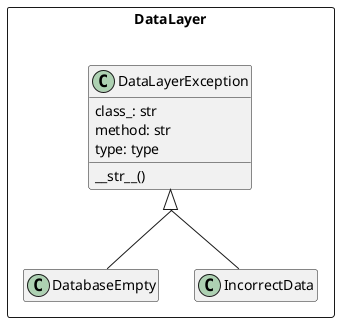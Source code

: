 @startuml DataLayerExceptions


hide empty methods
hide empty members
skinparam groupInheritance 2


package DataLayer <<Rectangle>> {

    class DataLayerException{
        class_: str
        method: str
        type: type
        __str__()
    }

    DataLayerException <|-- DatabaseEmpty
    DataLayerException <|-- IncorrectData

}

@enduml